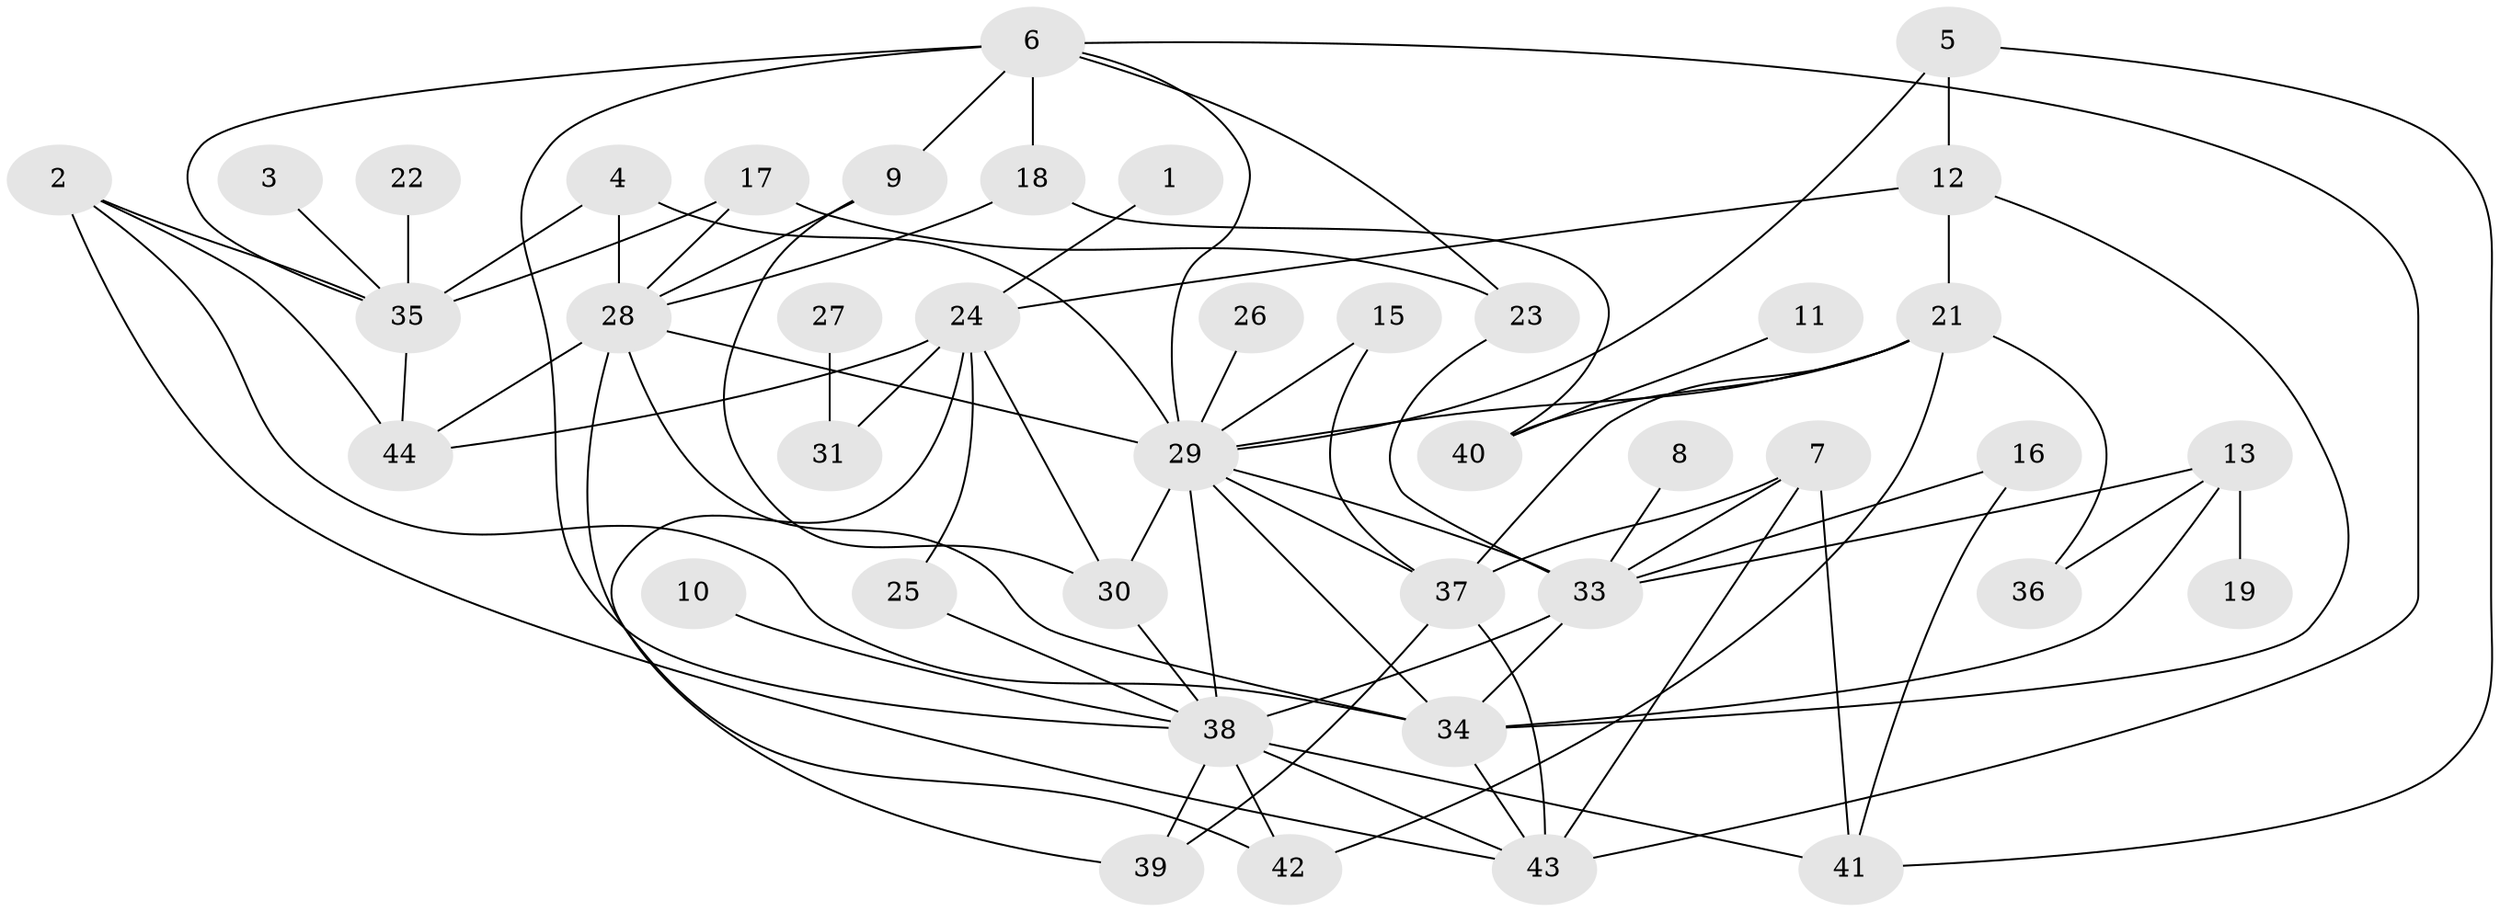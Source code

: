 // original degree distribution, {1: 0.1590909090909091, 3: 0.20454545454545456, 2: 0.23863636363636365, 4: 0.22727272727272727, 7: 0.022727272727272728, 6: 0.03409090909090909, 5: 0.06818181818181818, 8: 0.011363636363636364, 0: 0.03409090909090909}
// Generated by graph-tools (version 1.1) at 2025/49/03/09/25 03:49:09]
// undirected, 41 vertices, 79 edges
graph export_dot {
graph [start="1"]
  node [color=gray90,style=filled];
  1;
  2;
  3;
  4;
  5;
  6;
  7;
  8;
  9;
  10;
  11;
  12;
  13;
  15;
  16;
  17;
  18;
  19;
  21;
  22;
  23;
  24;
  25;
  26;
  27;
  28;
  29;
  30;
  31;
  33;
  34;
  35;
  36;
  37;
  38;
  39;
  40;
  41;
  42;
  43;
  44;
  1 -- 24 [weight=1.0];
  2 -- 34 [weight=1.0];
  2 -- 35 [weight=1.0];
  2 -- 43 [weight=1.0];
  2 -- 44 [weight=1.0];
  3 -- 35 [weight=1.0];
  4 -- 28 [weight=1.0];
  4 -- 29 [weight=1.0];
  4 -- 35 [weight=1.0];
  5 -- 12 [weight=1.0];
  5 -- 29 [weight=1.0];
  5 -- 41 [weight=1.0];
  6 -- 9 [weight=1.0];
  6 -- 18 [weight=1.0];
  6 -- 23 [weight=1.0];
  6 -- 29 [weight=1.0];
  6 -- 35 [weight=1.0];
  6 -- 38 [weight=1.0];
  6 -- 43 [weight=1.0];
  7 -- 33 [weight=1.0];
  7 -- 37 [weight=1.0];
  7 -- 41 [weight=1.0];
  7 -- 43 [weight=1.0];
  8 -- 33 [weight=1.0];
  9 -- 28 [weight=1.0];
  9 -- 30 [weight=1.0];
  10 -- 38 [weight=1.0];
  11 -- 40 [weight=1.0];
  12 -- 21 [weight=1.0];
  12 -- 24 [weight=1.0];
  12 -- 34 [weight=1.0];
  13 -- 19 [weight=1.0];
  13 -- 33 [weight=1.0];
  13 -- 34 [weight=1.0];
  13 -- 36 [weight=1.0];
  15 -- 29 [weight=1.0];
  15 -- 37 [weight=1.0];
  16 -- 33 [weight=1.0];
  16 -- 41 [weight=1.0];
  17 -- 23 [weight=1.0];
  17 -- 28 [weight=1.0];
  17 -- 35 [weight=1.0];
  18 -- 28 [weight=1.0];
  18 -- 40 [weight=1.0];
  21 -- 29 [weight=1.0];
  21 -- 36 [weight=1.0];
  21 -- 37 [weight=1.0];
  21 -- 40 [weight=1.0];
  21 -- 42 [weight=1.0];
  22 -- 35 [weight=1.0];
  23 -- 33 [weight=1.0];
  24 -- 25 [weight=1.0];
  24 -- 30 [weight=1.0];
  24 -- 31 [weight=1.0];
  24 -- 39 [weight=1.0];
  24 -- 44 [weight=1.0];
  25 -- 38 [weight=1.0];
  26 -- 29 [weight=1.0];
  27 -- 31 [weight=1.0];
  28 -- 29 [weight=1.0];
  28 -- 34 [weight=1.0];
  28 -- 42 [weight=1.0];
  28 -- 44 [weight=1.0];
  29 -- 30 [weight=1.0];
  29 -- 33 [weight=1.0];
  29 -- 34 [weight=1.0];
  29 -- 37 [weight=1.0];
  29 -- 38 [weight=1.0];
  30 -- 38 [weight=1.0];
  33 -- 34 [weight=1.0];
  33 -- 38 [weight=2.0];
  34 -- 43 [weight=2.0];
  35 -- 44 [weight=1.0];
  37 -- 39 [weight=1.0];
  37 -- 43 [weight=2.0];
  38 -- 39 [weight=1.0];
  38 -- 41 [weight=1.0];
  38 -- 42 [weight=1.0];
  38 -- 43 [weight=1.0];
}
